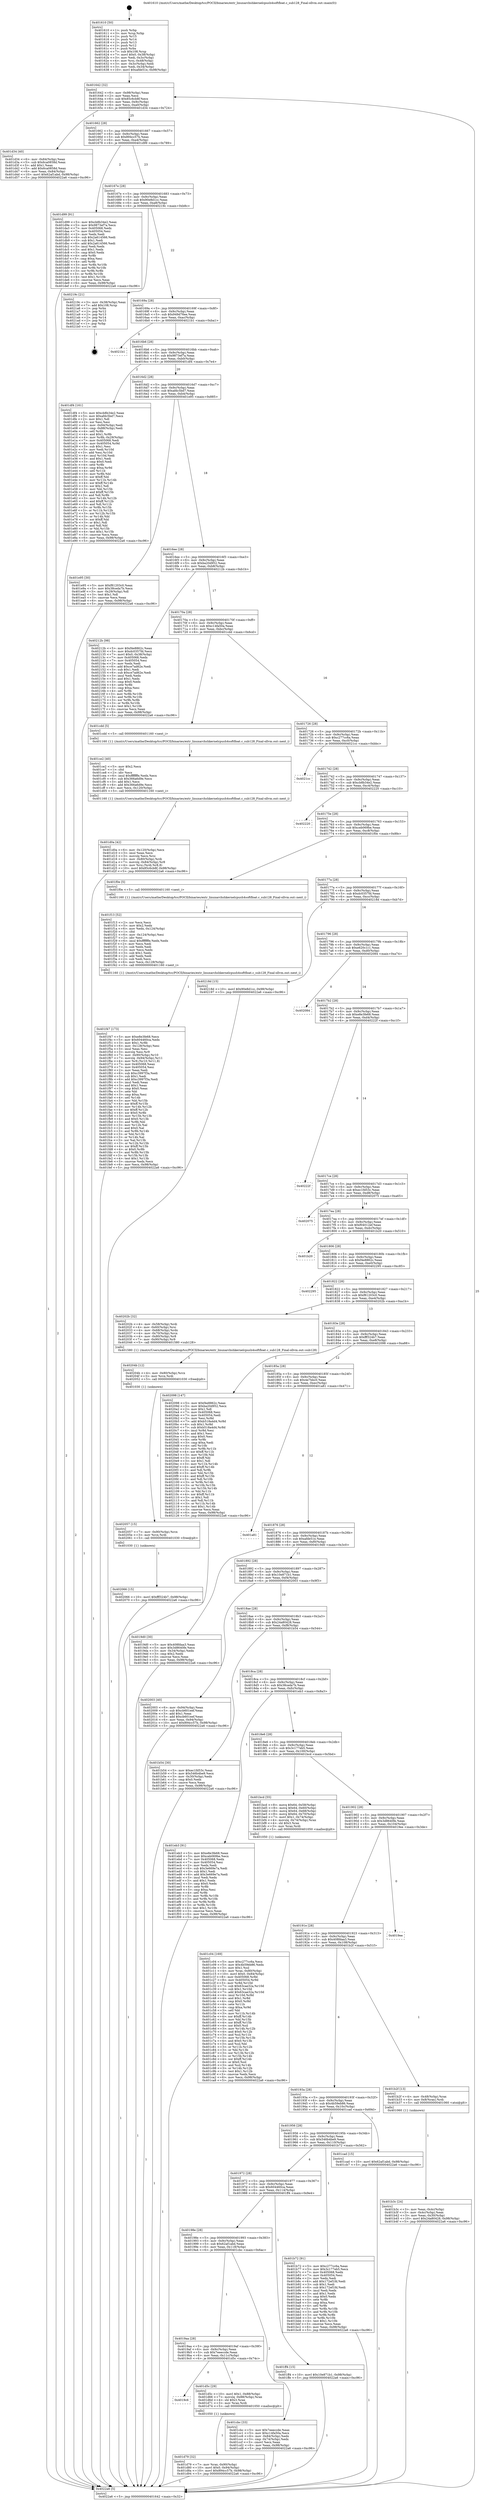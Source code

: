 digraph "0x401610" {
  label = "0x401610 (/mnt/c/Users/mathe/Desktop/tcc/POCII/binaries/extr_linuxarchshkernelcpush4softfloat.c_sub128_Final-ollvm.out::main(0))"
  labelloc = "t"
  node[shape=record]

  Entry [label="",width=0.3,height=0.3,shape=circle,fillcolor=black,style=filled]
  "0x401642" [label="{
     0x401642 [32]\l
     | [instrs]\l
     &nbsp;&nbsp;0x401642 \<+6\>: mov -0x98(%rbp),%eax\l
     &nbsp;&nbsp;0x401648 \<+2\>: mov %eax,%ecx\l
     &nbsp;&nbsp;0x40164a \<+6\>: sub $0x85c6cb8f,%ecx\l
     &nbsp;&nbsp;0x401650 \<+6\>: mov %eax,-0x9c(%rbp)\l
     &nbsp;&nbsp;0x401656 \<+6\>: mov %ecx,-0xa0(%rbp)\l
     &nbsp;&nbsp;0x40165c \<+6\>: je 0000000000401d34 \<main+0x724\>\l
  }"]
  "0x401d34" [label="{
     0x401d34 [40]\l
     | [instrs]\l
     &nbsp;&nbsp;0x401d34 \<+6\>: mov -0x84(%rbp),%eax\l
     &nbsp;&nbsp;0x401d3a \<+5\>: sub $0x6ca0858d,%eax\l
     &nbsp;&nbsp;0x401d3f \<+3\>: add $0x1,%eax\l
     &nbsp;&nbsp;0x401d42 \<+5\>: add $0x6ca0858d,%eax\l
     &nbsp;&nbsp;0x401d47 \<+6\>: mov %eax,-0x84(%rbp)\l
     &nbsp;&nbsp;0x401d4d \<+10\>: movl $0x62af1abd,-0x98(%rbp)\l
     &nbsp;&nbsp;0x401d57 \<+5\>: jmp 00000000004022a6 \<main+0xc96\>\l
  }"]
  "0x401662" [label="{
     0x401662 [28]\l
     | [instrs]\l
     &nbsp;&nbsp;0x401662 \<+5\>: jmp 0000000000401667 \<main+0x57\>\l
     &nbsp;&nbsp;0x401667 \<+6\>: mov -0x9c(%rbp),%eax\l
     &nbsp;&nbsp;0x40166d \<+5\>: sub $0x894cc57b,%eax\l
     &nbsp;&nbsp;0x401672 \<+6\>: mov %eax,-0xa4(%rbp)\l
     &nbsp;&nbsp;0x401678 \<+6\>: je 0000000000401d99 \<main+0x789\>\l
  }"]
  Exit [label="",width=0.3,height=0.3,shape=circle,fillcolor=black,style=filled,peripheries=2]
  "0x401d99" [label="{
     0x401d99 [91]\l
     | [instrs]\l
     &nbsp;&nbsp;0x401d99 \<+5\>: mov $0xcb8b34e2,%eax\l
     &nbsp;&nbsp;0x401d9e \<+5\>: mov $0x9873ef7a,%ecx\l
     &nbsp;&nbsp;0x401da3 \<+7\>: mov 0x405068,%edx\l
     &nbsp;&nbsp;0x401daa \<+7\>: mov 0x405054,%esi\l
     &nbsp;&nbsp;0x401db1 \<+2\>: mov %edx,%edi\l
     &nbsp;&nbsp;0x401db3 \<+6\>: sub $0x2a614566,%edi\l
     &nbsp;&nbsp;0x401db9 \<+3\>: sub $0x1,%edi\l
     &nbsp;&nbsp;0x401dbc \<+6\>: add $0x2a614566,%edi\l
     &nbsp;&nbsp;0x401dc2 \<+3\>: imul %edi,%edx\l
     &nbsp;&nbsp;0x401dc5 \<+3\>: and $0x1,%edx\l
     &nbsp;&nbsp;0x401dc8 \<+3\>: cmp $0x0,%edx\l
     &nbsp;&nbsp;0x401dcb \<+4\>: sete %r8b\l
     &nbsp;&nbsp;0x401dcf \<+3\>: cmp $0xa,%esi\l
     &nbsp;&nbsp;0x401dd2 \<+4\>: setl %r9b\l
     &nbsp;&nbsp;0x401dd6 \<+3\>: mov %r8b,%r10b\l
     &nbsp;&nbsp;0x401dd9 \<+3\>: and %r9b,%r10b\l
     &nbsp;&nbsp;0x401ddc \<+3\>: xor %r9b,%r8b\l
     &nbsp;&nbsp;0x401ddf \<+3\>: or %r8b,%r10b\l
     &nbsp;&nbsp;0x401de2 \<+4\>: test $0x1,%r10b\l
     &nbsp;&nbsp;0x401de6 \<+3\>: cmovne %ecx,%eax\l
     &nbsp;&nbsp;0x401de9 \<+6\>: mov %eax,-0x98(%rbp)\l
     &nbsp;&nbsp;0x401def \<+5\>: jmp 00000000004022a6 \<main+0xc96\>\l
  }"]
  "0x40167e" [label="{
     0x40167e [28]\l
     | [instrs]\l
     &nbsp;&nbsp;0x40167e \<+5\>: jmp 0000000000401683 \<main+0x73\>\l
     &nbsp;&nbsp;0x401683 \<+6\>: mov -0x9c(%rbp),%eax\l
     &nbsp;&nbsp;0x401689 \<+5\>: sub $0x90e8d1cc,%eax\l
     &nbsp;&nbsp;0x40168e \<+6\>: mov %eax,-0xa8(%rbp)\l
     &nbsp;&nbsp;0x401694 \<+6\>: je 000000000040219c \<main+0xb8c\>\l
  }"]
  "0x402066" [label="{
     0x402066 [15]\l
     | [instrs]\l
     &nbsp;&nbsp;0x402066 \<+10\>: movl $0xfff324b7,-0x98(%rbp)\l
     &nbsp;&nbsp;0x402070 \<+5\>: jmp 00000000004022a6 \<main+0xc96\>\l
  }"]
  "0x40219c" [label="{
     0x40219c [21]\l
     | [instrs]\l
     &nbsp;&nbsp;0x40219c \<+3\>: mov -0x38(%rbp),%eax\l
     &nbsp;&nbsp;0x40219f \<+7\>: add $0x108,%rsp\l
     &nbsp;&nbsp;0x4021a6 \<+1\>: pop %rbx\l
     &nbsp;&nbsp;0x4021a7 \<+2\>: pop %r12\l
     &nbsp;&nbsp;0x4021a9 \<+2\>: pop %r13\l
     &nbsp;&nbsp;0x4021ab \<+2\>: pop %r14\l
     &nbsp;&nbsp;0x4021ad \<+2\>: pop %r15\l
     &nbsp;&nbsp;0x4021af \<+1\>: pop %rbp\l
     &nbsp;&nbsp;0x4021b0 \<+1\>: ret\l
  }"]
  "0x40169a" [label="{
     0x40169a [28]\l
     | [instrs]\l
     &nbsp;&nbsp;0x40169a \<+5\>: jmp 000000000040169f \<main+0x8f\>\l
     &nbsp;&nbsp;0x40169f \<+6\>: mov -0x9c(%rbp),%eax\l
     &nbsp;&nbsp;0x4016a5 \<+5\>: sub $0x949d76ee,%eax\l
     &nbsp;&nbsp;0x4016aa \<+6\>: mov %eax,-0xac(%rbp)\l
     &nbsp;&nbsp;0x4016b0 \<+6\>: je 00000000004021b1 \<main+0xba1\>\l
  }"]
  "0x402057" [label="{
     0x402057 [15]\l
     | [instrs]\l
     &nbsp;&nbsp;0x402057 \<+7\>: mov -0x90(%rbp),%rcx\l
     &nbsp;&nbsp;0x40205e \<+3\>: mov %rcx,%rdi\l
     &nbsp;&nbsp;0x402061 \<+5\>: call 0000000000401030 \<free@plt\>\l
     | [calls]\l
     &nbsp;&nbsp;0x401030 \{1\} (unknown)\l
  }"]
  "0x4021b1" [label="{
     0x4021b1\l
  }", style=dashed]
  "0x4016b6" [label="{
     0x4016b6 [28]\l
     | [instrs]\l
     &nbsp;&nbsp;0x4016b6 \<+5\>: jmp 00000000004016bb \<main+0xab\>\l
     &nbsp;&nbsp;0x4016bb \<+6\>: mov -0x9c(%rbp),%eax\l
     &nbsp;&nbsp;0x4016c1 \<+5\>: sub $0x9873ef7a,%eax\l
     &nbsp;&nbsp;0x4016c6 \<+6\>: mov %eax,-0xb0(%rbp)\l
     &nbsp;&nbsp;0x4016cc \<+6\>: je 0000000000401df4 \<main+0x7e4\>\l
  }"]
  "0x40204b" [label="{
     0x40204b [12]\l
     | [instrs]\l
     &nbsp;&nbsp;0x40204b \<+4\>: mov -0x80(%rbp),%rcx\l
     &nbsp;&nbsp;0x40204f \<+3\>: mov %rcx,%rdi\l
     &nbsp;&nbsp;0x402052 \<+5\>: call 0000000000401030 \<free@plt\>\l
     | [calls]\l
     &nbsp;&nbsp;0x401030 \{1\} (unknown)\l
  }"]
  "0x401df4" [label="{
     0x401df4 [161]\l
     | [instrs]\l
     &nbsp;&nbsp;0x401df4 \<+5\>: mov $0xcb8b34e2,%eax\l
     &nbsp;&nbsp;0x401df9 \<+5\>: mov $0xafdc5bd7,%ecx\l
     &nbsp;&nbsp;0x401dfe \<+2\>: mov $0x1,%dl\l
     &nbsp;&nbsp;0x401e00 \<+2\>: xor %esi,%esi\l
     &nbsp;&nbsp;0x401e02 \<+6\>: mov -0x94(%rbp),%edi\l
     &nbsp;&nbsp;0x401e08 \<+6\>: cmp -0x88(%rbp),%edi\l
     &nbsp;&nbsp;0x401e0e \<+4\>: setl %r8b\l
     &nbsp;&nbsp;0x401e12 \<+4\>: and $0x1,%r8b\l
     &nbsp;&nbsp;0x401e16 \<+4\>: mov %r8b,-0x29(%rbp)\l
     &nbsp;&nbsp;0x401e1a \<+7\>: mov 0x405068,%edi\l
     &nbsp;&nbsp;0x401e21 \<+8\>: mov 0x405054,%r9d\l
     &nbsp;&nbsp;0x401e29 \<+3\>: sub $0x1,%esi\l
     &nbsp;&nbsp;0x401e2c \<+3\>: mov %edi,%r10d\l
     &nbsp;&nbsp;0x401e2f \<+3\>: add %esi,%r10d\l
     &nbsp;&nbsp;0x401e32 \<+4\>: imul %r10d,%edi\l
     &nbsp;&nbsp;0x401e36 \<+3\>: and $0x1,%edi\l
     &nbsp;&nbsp;0x401e39 \<+3\>: cmp $0x0,%edi\l
     &nbsp;&nbsp;0x401e3c \<+4\>: sete %r8b\l
     &nbsp;&nbsp;0x401e40 \<+4\>: cmp $0xa,%r9d\l
     &nbsp;&nbsp;0x401e44 \<+4\>: setl %r11b\l
     &nbsp;&nbsp;0x401e48 \<+3\>: mov %r8b,%bl\l
     &nbsp;&nbsp;0x401e4b \<+3\>: xor $0xff,%bl\l
     &nbsp;&nbsp;0x401e4e \<+3\>: mov %r11b,%r14b\l
     &nbsp;&nbsp;0x401e51 \<+4\>: xor $0xff,%r14b\l
     &nbsp;&nbsp;0x401e55 \<+3\>: xor $0x1,%dl\l
     &nbsp;&nbsp;0x401e58 \<+3\>: mov %bl,%r15b\l
     &nbsp;&nbsp;0x401e5b \<+4\>: and $0xff,%r15b\l
     &nbsp;&nbsp;0x401e5f \<+3\>: and %dl,%r8b\l
     &nbsp;&nbsp;0x401e62 \<+3\>: mov %r14b,%r12b\l
     &nbsp;&nbsp;0x401e65 \<+4\>: and $0xff,%r12b\l
     &nbsp;&nbsp;0x401e69 \<+3\>: and %dl,%r11b\l
     &nbsp;&nbsp;0x401e6c \<+3\>: or %r8b,%r15b\l
     &nbsp;&nbsp;0x401e6f \<+3\>: or %r11b,%r12b\l
     &nbsp;&nbsp;0x401e72 \<+3\>: xor %r12b,%r15b\l
     &nbsp;&nbsp;0x401e75 \<+3\>: or %r14b,%bl\l
     &nbsp;&nbsp;0x401e78 \<+3\>: xor $0xff,%bl\l
     &nbsp;&nbsp;0x401e7b \<+3\>: or $0x1,%dl\l
     &nbsp;&nbsp;0x401e7e \<+2\>: and %dl,%bl\l
     &nbsp;&nbsp;0x401e80 \<+3\>: or %bl,%r15b\l
     &nbsp;&nbsp;0x401e83 \<+4\>: test $0x1,%r15b\l
     &nbsp;&nbsp;0x401e87 \<+3\>: cmovne %ecx,%eax\l
     &nbsp;&nbsp;0x401e8a \<+6\>: mov %eax,-0x98(%rbp)\l
     &nbsp;&nbsp;0x401e90 \<+5\>: jmp 00000000004022a6 \<main+0xc96\>\l
  }"]
  "0x4016d2" [label="{
     0x4016d2 [28]\l
     | [instrs]\l
     &nbsp;&nbsp;0x4016d2 \<+5\>: jmp 00000000004016d7 \<main+0xc7\>\l
     &nbsp;&nbsp;0x4016d7 \<+6\>: mov -0x9c(%rbp),%eax\l
     &nbsp;&nbsp;0x4016dd \<+5\>: sub $0xafdc5bd7,%eax\l
     &nbsp;&nbsp;0x4016e2 \<+6\>: mov %eax,-0xb4(%rbp)\l
     &nbsp;&nbsp;0x4016e8 \<+6\>: je 0000000000401e95 \<main+0x885\>\l
  }"]
  "0x401f47" [label="{
     0x401f47 [173]\l
     | [instrs]\l
     &nbsp;&nbsp;0x401f47 \<+5\>: mov $0xe8e3fe68,%ecx\l
     &nbsp;&nbsp;0x401f4c \<+5\>: mov $0x604460ca,%edx\l
     &nbsp;&nbsp;0x401f51 \<+3\>: mov $0x1,%r8b\l
     &nbsp;&nbsp;0x401f54 \<+6\>: mov -0x128(%rbp),%esi\l
     &nbsp;&nbsp;0x401f5a \<+3\>: imul %eax,%esi\l
     &nbsp;&nbsp;0x401f5d \<+3\>: movslq %esi,%r9\l
     &nbsp;&nbsp;0x401f60 \<+7\>: mov -0x90(%rbp),%r10\l
     &nbsp;&nbsp;0x401f67 \<+7\>: movslq -0x94(%rbp),%r11\l
     &nbsp;&nbsp;0x401f6e \<+4\>: mov %r9,(%r10,%r11,8)\l
     &nbsp;&nbsp;0x401f72 \<+7\>: mov 0x405068,%eax\l
     &nbsp;&nbsp;0x401f79 \<+7\>: mov 0x405054,%esi\l
     &nbsp;&nbsp;0x401f80 \<+2\>: mov %eax,%edi\l
     &nbsp;&nbsp;0x401f82 \<+6\>: sub $0xc3997f3a,%edi\l
     &nbsp;&nbsp;0x401f88 \<+3\>: sub $0x1,%edi\l
     &nbsp;&nbsp;0x401f8b \<+6\>: add $0xc3997f3a,%edi\l
     &nbsp;&nbsp;0x401f91 \<+3\>: imul %edi,%eax\l
     &nbsp;&nbsp;0x401f94 \<+3\>: and $0x1,%eax\l
     &nbsp;&nbsp;0x401f97 \<+3\>: cmp $0x0,%eax\l
     &nbsp;&nbsp;0x401f9a \<+3\>: sete %bl\l
     &nbsp;&nbsp;0x401f9d \<+3\>: cmp $0xa,%esi\l
     &nbsp;&nbsp;0x401fa0 \<+4\>: setl %r14b\l
     &nbsp;&nbsp;0x401fa4 \<+3\>: mov %bl,%r15b\l
     &nbsp;&nbsp;0x401fa7 \<+4\>: xor $0xff,%r15b\l
     &nbsp;&nbsp;0x401fab \<+3\>: mov %r14b,%r12b\l
     &nbsp;&nbsp;0x401fae \<+4\>: xor $0xff,%r12b\l
     &nbsp;&nbsp;0x401fb2 \<+4\>: xor $0x0,%r8b\l
     &nbsp;&nbsp;0x401fb6 \<+3\>: mov %r15b,%r13b\l
     &nbsp;&nbsp;0x401fb9 \<+4\>: and $0x0,%r13b\l
     &nbsp;&nbsp;0x401fbd \<+3\>: and %r8b,%bl\l
     &nbsp;&nbsp;0x401fc0 \<+3\>: mov %r12b,%al\l
     &nbsp;&nbsp;0x401fc3 \<+2\>: and $0x0,%al\l
     &nbsp;&nbsp;0x401fc5 \<+3\>: and %r8b,%r14b\l
     &nbsp;&nbsp;0x401fc8 \<+3\>: or %bl,%r13b\l
     &nbsp;&nbsp;0x401fcb \<+3\>: or %r14b,%al\l
     &nbsp;&nbsp;0x401fce \<+3\>: xor %al,%r13b\l
     &nbsp;&nbsp;0x401fd1 \<+3\>: or %r12b,%r15b\l
     &nbsp;&nbsp;0x401fd4 \<+4\>: xor $0xff,%r15b\l
     &nbsp;&nbsp;0x401fd8 \<+4\>: or $0x0,%r8b\l
     &nbsp;&nbsp;0x401fdc \<+3\>: and %r8b,%r15b\l
     &nbsp;&nbsp;0x401fdf \<+3\>: or %r15b,%r13b\l
     &nbsp;&nbsp;0x401fe2 \<+4\>: test $0x1,%r13b\l
     &nbsp;&nbsp;0x401fe6 \<+3\>: cmovne %edx,%ecx\l
     &nbsp;&nbsp;0x401fe9 \<+6\>: mov %ecx,-0x98(%rbp)\l
     &nbsp;&nbsp;0x401fef \<+5\>: jmp 00000000004022a6 \<main+0xc96\>\l
  }"]
  "0x401e95" [label="{
     0x401e95 [30]\l
     | [instrs]\l
     &nbsp;&nbsp;0x401e95 \<+5\>: mov $0xf81203c0,%eax\l
     &nbsp;&nbsp;0x401e9a \<+5\>: mov $0x38ceda7b,%ecx\l
     &nbsp;&nbsp;0x401e9f \<+3\>: mov -0x29(%rbp),%dl\l
     &nbsp;&nbsp;0x401ea2 \<+3\>: test $0x1,%dl\l
     &nbsp;&nbsp;0x401ea5 \<+3\>: cmovne %ecx,%eax\l
     &nbsp;&nbsp;0x401ea8 \<+6\>: mov %eax,-0x98(%rbp)\l
     &nbsp;&nbsp;0x401eae \<+5\>: jmp 00000000004022a6 \<main+0xc96\>\l
  }"]
  "0x4016ee" [label="{
     0x4016ee [28]\l
     | [instrs]\l
     &nbsp;&nbsp;0x4016ee \<+5\>: jmp 00000000004016f3 \<main+0xe3\>\l
     &nbsp;&nbsp;0x4016f3 \<+6\>: mov -0x9c(%rbp),%eax\l
     &nbsp;&nbsp;0x4016f9 \<+5\>: sub $0xba20d952,%eax\l
     &nbsp;&nbsp;0x4016fe \<+6\>: mov %eax,-0xb8(%rbp)\l
     &nbsp;&nbsp;0x401704 \<+6\>: je 000000000040212b \<main+0xb1b\>\l
  }"]
  "0x401f13" [label="{
     0x401f13 [52]\l
     | [instrs]\l
     &nbsp;&nbsp;0x401f13 \<+2\>: xor %ecx,%ecx\l
     &nbsp;&nbsp;0x401f15 \<+5\>: mov $0x2,%edx\l
     &nbsp;&nbsp;0x401f1a \<+6\>: mov %edx,-0x124(%rbp)\l
     &nbsp;&nbsp;0x401f20 \<+1\>: cltd\l
     &nbsp;&nbsp;0x401f21 \<+6\>: mov -0x124(%rbp),%esi\l
     &nbsp;&nbsp;0x401f27 \<+2\>: idiv %esi\l
     &nbsp;&nbsp;0x401f29 \<+6\>: imul $0xfffffffe,%edx,%edx\l
     &nbsp;&nbsp;0x401f2f \<+2\>: mov %ecx,%edi\l
     &nbsp;&nbsp;0x401f31 \<+2\>: sub %edx,%edi\l
     &nbsp;&nbsp;0x401f33 \<+2\>: mov %ecx,%edx\l
     &nbsp;&nbsp;0x401f35 \<+3\>: sub $0x1,%edx\l
     &nbsp;&nbsp;0x401f38 \<+2\>: add %edx,%edi\l
     &nbsp;&nbsp;0x401f3a \<+2\>: sub %edi,%ecx\l
     &nbsp;&nbsp;0x401f3c \<+6\>: mov %ecx,-0x128(%rbp)\l
     &nbsp;&nbsp;0x401f42 \<+5\>: call 0000000000401160 \<next_i\>\l
     | [calls]\l
     &nbsp;&nbsp;0x401160 \{1\} (/mnt/c/Users/mathe/Desktop/tcc/POCII/binaries/extr_linuxarchshkernelcpush4softfloat.c_sub128_Final-ollvm.out::next_i)\l
  }"]
  "0x40212b" [label="{
     0x40212b [98]\l
     | [instrs]\l
     &nbsp;&nbsp;0x40212b \<+5\>: mov $0xf4e8862c,%eax\l
     &nbsp;&nbsp;0x402130 \<+5\>: mov $0xdc0357fd,%ecx\l
     &nbsp;&nbsp;0x402135 \<+7\>: movl $0x0,-0x38(%rbp)\l
     &nbsp;&nbsp;0x40213c \<+7\>: mov 0x405068,%edx\l
     &nbsp;&nbsp;0x402143 \<+7\>: mov 0x405054,%esi\l
     &nbsp;&nbsp;0x40214a \<+2\>: mov %edx,%edi\l
     &nbsp;&nbsp;0x40214c \<+6\>: add $0xce7ad62e,%edi\l
     &nbsp;&nbsp;0x402152 \<+3\>: sub $0x1,%edi\l
     &nbsp;&nbsp;0x402155 \<+6\>: sub $0xce7ad62e,%edi\l
     &nbsp;&nbsp;0x40215b \<+3\>: imul %edi,%edx\l
     &nbsp;&nbsp;0x40215e \<+3\>: and $0x1,%edx\l
     &nbsp;&nbsp;0x402161 \<+3\>: cmp $0x0,%edx\l
     &nbsp;&nbsp;0x402164 \<+4\>: sete %r8b\l
     &nbsp;&nbsp;0x402168 \<+3\>: cmp $0xa,%esi\l
     &nbsp;&nbsp;0x40216b \<+4\>: setl %r9b\l
     &nbsp;&nbsp;0x40216f \<+3\>: mov %r8b,%r10b\l
     &nbsp;&nbsp;0x402172 \<+3\>: and %r9b,%r10b\l
     &nbsp;&nbsp;0x402175 \<+3\>: xor %r9b,%r8b\l
     &nbsp;&nbsp;0x402178 \<+3\>: or %r8b,%r10b\l
     &nbsp;&nbsp;0x40217b \<+4\>: test $0x1,%r10b\l
     &nbsp;&nbsp;0x40217f \<+3\>: cmovne %ecx,%eax\l
     &nbsp;&nbsp;0x402182 \<+6\>: mov %eax,-0x98(%rbp)\l
     &nbsp;&nbsp;0x402188 \<+5\>: jmp 00000000004022a6 \<main+0xc96\>\l
  }"]
  "0x40170a" [label="{
     0x40170a [28]\l
     | [instrs]\l
     &nbsp;&nbsp;0x40170a \<+5\>: jmp 000000000040170f \<main+0xff\>\l
     &nbsp;&nbsp;0x40170f \<+6\>: mov -0x9c(%rbp),%eax\l
     &nbsp;&nbsp;0x401715 \<+5\>: sub $0xc14fa50a,%eax\l
     &nbsp;&nbsp;0x40171a \<+6\>: mov %eax,-0xbc(%rbp)\l
     &nbsp;&nbsp;0x401720 \<+6\>: je 0000000000401cdd \<main+0x6cd\>\l
  }"]
  "0x401d79" [label="{
     0x401d79 [32]\l
     | [instrs]\l
     &nbsp;&nbsp;0x401d79 \<+7\>: mov %rax,-0x90(%rbp)\l
     &nbsp;&nbsp;0x401d80 \<+10\>: movl $0x0,-0x94(%rbp)\l
     &nbsp;&nbsp;0x401d8a \<+10\>: movl $0x894cc57b,-0x98(%rbp)\l
     &nbsp;&nbsp;0x401d94 \<+5\>: jmp 00000000004022a6 \<main+0xc96\>\l
  }"]
  "0x401cdd" [label="{
     0x401cdd [5]\l
     | [instrs]\l
     &nbsp;&nbsp;0x401cdd \<+5\>: call 0000000000401160 \<next_i\>\l
     | [calls]\l
     &nbsp;&nbsp;0x401160 \{1\} (/mnt/c/Users/mathe/Desktop/tcc/POCII/binaries/extr_linuxarchshkernelcpush4softfloat.c_sub128_Final-ollvm.out::next_i)\l
  }"]
  "0x401726" [label="{
     0x401726 [28]\l
     | [instrs]\l
     &nbsp;&nbsp;0x401726 \<+5\>: jmp 000000000040172b \<main+0x11b\>\l
     &nbsp;&nbsp;0x40172b \<+6\>: mov -0x9c(%rbp),%eax\l
     &nbsp;&nbsp;0x401731 \<+5\>: sub $0xc277cc6a,%eax\l
     &nbsp;&nbsp;0x401736 \<+6\>: mov %eax,-0xc0(%rbp)\l
     &nbsp;&nbsp;0x40173c \<+6\>: je 00000000004021cc \<main+0xbbc\>\l
  }"]
  "0x4019c6" [label="{
     0x4019c6\l
  }", style=dashed]
  "0x4021cc" [label="{
     0x4021cc\l
  }", style=dashed]
  "0x401742" [label="{
     0x401742 [28]\l
     | [instrs]\l
     &nbsp;&nbsp;0x401742 \<+5\>: jmp 0000000000401747 \<main+0x137\>\l
     &nbsp;&nbsp;0x401747 \<+6\>: mov -0x9c(%rbp),%eax\l
     &nbsp;&nbsp;0x40174d \<+5\>: sub $0xcb8b34e2,%eax\l
     &nbsp;&nbsp;0x401752 \<+6\>: mov %eax,-0xc4(%rbp)\l
     &nbsp;&nbsp;0x401758 \<+6\>: je 0000000000402220 \<main+0xc10\>\l
  }"]
  "0x401d5c" [label="{
     0x401d5c [29]\l
     | [instrs]\l
     &nbsp;&nbsp;0x401d5c \<+10\>: movl $0x1,-0x88(%rbp)\l
     &nbsp;&nbsp;0x401d66 \<+7\>: movslq -0x88(%rbp),%rax\l
     &nbsp;&nbsp;0x401d6d \<+4\>: shl $0x3,%rax\l
     &nbsp;&nbsp;0x401d71 \<+3\>: mov %rax,%rdi\l
     &nbsp;&nbsp;0x401d74 \<+5\>: call 0000000000401050 \<malloc@plt\>\l
     | [calls]\l
     &nbsp;&nbsp;0x401050 \{1\} (unknown)\l
  }"]
  "0x402220" [label="{
     0x402220\l
  }", style=dashed]
  "0x40175e" [label="{
     0x40175e [28]\l
     | [instrs]\l
     &nbsp;&nbsp;0x40175e \<+5\>: jmp 0000000000401763 \<main+0x153\>\l
     &nbsp;&nbsp;0x401763 \<+6\>: mov -0x9c(%rbp),%eax\l
     &nbsp;&nbsp;0x401769 \<+5\>: sub $0xceb069be,%eax\l
     &nbsp;&nbsp;0x40176e \<+6\>: mov %eax,-0xc8(%rbp)\l
     &nbsp;&nbsp;0x401774 \<+6\>: je 0000000000401f0e \<main+0x8fe\>\l
  }"]
  "0x401d0a" [label="{
     0x401d0a [42]\l
     | [instrs]\l
     &nbsp;&nbsp;0x401d0a \<+6\>: mov -0x120(%rbp),%ecx\l
     &nbsp;&nbsp;0x401d10 \<+3\>: imul %eax,%ecx\l
     &nbsp;&nbsp;0x401d13 \<+3\>: movslq %ecx,%rsi\l
     &nbsp;&nbsp;0x401d16 \<+4\>: mov -0x80(%rbp),%rdi\l
     &nbsp;&nbsp;0x401d1a \<+7\>: movslq -0x84(%rbp),%r8\l
     &nbsp;&nbsp;0x401d21 \<+4\>: mov %rsi,(%rdi,%r8,8)\l
     &nbsp;&nbsp;0x401d25 \<+10\>: movl $0x85c6cb8f,-0x98(%rbp)\l
     &nbsp;&nbsp;0x401d2f \<+5\>: jmp 00000000004022a6 \<main+0xc96\>\l
  }"]
  "0x401f0e" [label="{
     0x401f0e [5]\l
     | [instrs]\l
     &nbsp;&nbsp;0x401f0e \<+5\>: call 0000000000401160 \<next_i\>\l
     | [calls]\l
     &nbsp;&nbsp;0x401160 \{1\} (/mnt/c/Users/mathe/Desktop/tcc/POCII/binaries/extr_linuxarchshkernelcpush4softfloat.c_sub128_Final-ollvm.out::next_i)\l
  }"]
  "0x40177a" [label="{
     0x40177a [28]\l
     | [instrs]\l
     &nbsp;&nbsp;0x40177a \<+5\>: jmp 000000000040177f \<main+0x16f\>\l
     &nbsp;&nbsp;0x40177f \<+6\>: mov -0x9c(%rbp),%eax\l
     &nbsp;&nbsp;0x401785 \<+5\>: sub $0xdc0357fd,%eax\l
     &nbsp;&nbsp;0x40178a \<+6\>: mov %eax,-0xcc(%rbp)\l
     &nbsp;&nbsp;0x401790 \<+6\>: je 000000000040218d \<main+0xb7d\>\l
  }"]
  "0x401ce2" [label="{
     0x401ce2 [40]\l
     | [instrs]\l
     &nbsp;&nbsp;0x401ce2 \<+5\>: mov $0x2,%ecx\l
     &nbsp;&nbsp;0x401ce7 \<+1\>: cltd\l
     &nbsp;&nbsp;0x401ce8 \<+2\>: idiv %ecx\l
     &nbsp;&nbsp;0x401cea \<+6\>: imul $0xfffffffe,%edx,%ecx\l
     &nbsp;&nbsp;0x401cf0 \<+6\>: sub $0x366a6d9e,%ecx\l
     &nbsp;&nbsp;0x401cf6 \<+3\>: add $0x1,%ecx\l
     &nbsp;&nbsp;0x401cf9 \<+6\>: add $0x366a6d9e,%ecx\l
     &nbsp;&nbsp;0x401cff \<+6\>: mov %ecx,-0x120(%rbp)\l
     &nbsp;&nbsp;0x401d05 \<+5\>: call 0000000000401160 \<next_i\>\l
     | [calls]\l
     &nbsp;&nbsp;0x401160 \{1\} (/mnt/c/Users/mathe/Desktop/tcc/POCII/binaries/extr_linuxarchshkernelcpush4softfloat.c_sub128_Final-ollvm.out::next_i)\l
  }"]
  "0x40218d" [label="{
     0x40218d [15]\l
     | [instrs]\l
     &nbsp;&nbsp;0x40218d \<+10\>: movl $0x90e8d1cc,-0x98(%rbp)\l
     &nbsp;&nbsp;0x402197 \<+5\>: jmp 00000000004022a6 \<main+0xc96\>\l
  }"]
  "0x401796" [label="{
     0x401796 [28]\l
     | [instrs]\l
     &nbsp;&nbsp;0x401796 \<+5\>: jmp 000000000040179b \<main+0x18b\>\l
     &nbsp;&nbsp;0x40179b \<+6\>: mov -0x9c(%rbp),%eax\l
     &nbsp;&nbsp;0x4017a1 \<+5\>: sub $0xe620c1c1,%eax\l
     &nbsp;&nbsp;0x4017a6 \<+6\>: mov %eax,-0xd0(%rbp)\l
     &nbsp;&nbsp;0x4017ac \<+6\>: je 0000000000402084 \<main+0xa74\>\l
  }"]
  "0x4019aa" [label="{
     0x4019aa [28]\l
     | [instrs]\l
     &nbsp;&nbsp;0x4019aa \<+5\>: jmp 00000000004019af \<main+0x39f\>\l
     &nbsp;&nbsp;0x4019af \<+6\>: mov -0x9c(%rbp),%eax\l
     &nbsp;&nbsp;0x4019b5 \<+5\>: sub $0x7eeeccde,%eax\l
     &nbsp;&nbsp;0x4019ba \<+6\>: mov %eax,-0x11c(%rbp)\l
     &nbsp;&nbsp;0x4019c0 \<+6\>: je 0000000000401d5c \<main+0x74c\>\l
  }"]
  "0x402084" [label="{
     0x402084\l
  }", style=dashed]
  "0x4017b2" [label="{
     0x4017b2 [28]\l
     | [instrs]\l
     &nbsp;&nbsp;0x4017b2 \<+5\>: jmp 00000000004017b7 \<main+0x1a7\>\l
     &nbsp;&nbsp;0x4017b7 \<+6\>: mov -0x9c(%rbp),%eax\l
     &nbsp;&nbsp;0x4017bd \<+5\>: sub $0xe8e3fe68,%eax\l
     &nbsp;&nbsp;0x4017c2 \<+6\>: mov %eax,-0xd4(%rbp)\l
     &nbsp;&nbsp;0x4017c8 \<+6\>: je 000000000040222f \<main+0xc1f\>\l
  }"]
  "0x401cbc" [label="{
     0x401cbc [33]\l
     | [instrs]\l
     &nbsp;&nbsp;0x401cbc \<+5\>: mov $0x7eeeccde,%eax\l
     &nbsp;&nbsp;0x401cc1 \<+5\>: mov $0xc14fa50a,%ecx\l
     &nbsp;&nbsp;0x401cc6 \<+6\>: mov -0x84(%rbp),%edx\l
     &nbsp;&nbsp;0x401ccc \<+3\>: cmp -0x74(%rbp),%edx\l
     &nbsp;&nbsp;0x401ccf \<+3\>: cmovl %ecx,%eax\l
     &nbsp;&nbsp;0x401cd2 \<+6\>: mov %eax,-0x98(%rbp)\l
     &nbsp;&nbsp;0x401cd8 \<+5\>: jmp 00000000004022a6 \<main+0xc96\>\l
  }"]
  "0x40222f" [label="{
     0x40222f\l
  }", style=dashed]
  "0x4017ce" [label="{
     0x4017ce [28]\l
     | [instrs]\l
     &nbsp;&nbsp;0x4017ce \<+5\>: jmp 00000000004017d3 \<main+0x1c3\>\l
     &nbsp;&nbsp;0x4017d3 \<+6\>: mov -0x9c(%rbp),%eax\l
     &nbsp;&nbsp;0x4017d9 \<+5\>: sub $0xec1fd53c,%eax\l
     &nbsp;&nbsp;0x4017de \<+6\>: mov %eax,-0xd8(%rbp)\l
     &nbsp;&nbsp;0x4017e4 \<+6\>: je 0000000000402075 \<main+0xa65\>\l
  }"]
  "0x40198e" [label="{
     0x40198e [28]\l
     | [instrs]\l
     &nbsp;&nbsp;0x40198e \<+5\>: jmp 0000000000401993 \<main+0x383\>\l
     &nbsp;&nbsp;0x401993 \<+6\>: mov -0x9c(%rbp),%eax\l
     &nbsp;&nbsp;0x401999 \<+5\>: sub $0x62af1abd,%eax\l
     &nbsp;&nbsp;0x40199e \<+6\>: mov %eax,-0x118(%rbp)\l
     &nbsp;&nbsp;0x4019a4 \<+6\>: je 0000000000401cbc \<main+0x6ac\>\l
  }"]
  "0x402075" [label="{
     0x402075\l
  }", style=dashed]
  "0x4017ea" [label="{
     0x4017ea [28]\l
     | [instrs]\l
     &nbsp;&nbsp;0x4017ea \<+5\>: jmp 00000000004017ef \<main+0x1df\>\l
     &nbsp;&nbsp;0x4017ef \<+6\>: mov -0x9c(%rbp),%eax\l
     &nbsp;&nbsp;0x4017f5 \<+5\>: sub $0xf04012ef,%eax\l
     &nbsp;&nbsp;0x4017fa \<+6\>: mov %eax,-0xdc(%rbp)\l
     &nbsp;&nbsp;0x401800 \<+6\>: je 0000000000401b20 \<main+0x510\>\l
  }"]
  "0x401ff4" [label="{
     0x401ff4 [15]\l
     | [instrs]\l
     &nbsp;&nbsp;0x401ff4 \<+10\>: movl $0x10e871b1,-0x98(%rbp)\l
     &nbsp;&nbsp;0x401ffe \<+5\>: jmp 00000000004022a6 \<main+0xc96\>\l
  }"]
  "0x401b20" [label="{
     0x401b20\l
  }", style=dashed]
  "0x401806" [label="{
     0x401806 [28]\l
     | [instrs]\l
     &nbsp;&nbsp;0x401806 \<+5\>: jmp 000000000040180b \<main+0x1fb\>\l
     &nbsp;&nbsp;0x40180b \<+6\>: mov -0x9c(%rbp),%eax\l
     &nbsp;&nbsp;0x401811 \<+5\>: sub $0xf4e8862c,%eax\l
     &nbsp;&nbsp;0x401816 \<+6\>: mov %eax,-0xe0(%rbp)\l
     &nbsp;&nbsp;0x40181c \<+6\>: je 0000000000402295 \<main+0xc85\>\l
  }"]
  "0x401c04" [label="{
     0x401c04 [169]\l
     | [instrs]\l
     &nbsp;&nbsp;0x401c04 \<+5\>: mov $0xc277cc6a,%ecx\l
     &nbsp;&nbsp;0x401c09 \<+5\>: mov $0x4b59eb86,%edx\l
     &nbsp;&nbsp;0x401c0e \<+3\>: mov $0x1,%sil\l
     &nbsp;&nbsp;0x401c11 \<+4\>: mov %rax,-0x80(%rbp)\l
     &nbsp;&nbsp;0x401c15 \<+10\>: movl $0x0,-0x84(%rbp)\l
     &nbsp;&nbsp;0x401c1f \<+8\>: mov 0x405068,%r8d\l
     &nbsp;&nbsp;0x401c27 \<+8\>: mov 0x405054,%r9d\l
     &nbsp;&nbsp;0x401c2f \<+3\>: mov %r8d,%r10d\l
     &nbsp;&nbsp;0x401c32 \<+7\>: sub $0x63cae32a,%r10d\l
     &nbsp;&nbsp;0x401c39 \<+4\>: sub $0x1,%r10d\l
     &nbsp;&nbsp;0x401c3d \<+7\>: add $0x63cae32a,%r10d\l
     &nbsp;&nbsp;0x401c44 \<+4\>: imul %r10d,%r8d\l
     &nbsp;&nbsp;0x401c48 \<+4\>: and $0x1,%r8d\l
     &nbsp;&nbsp;0x401c4c \<+4\>: cmp $0x0,%r8d\l
     &nbsp;&nbsp;0x401c50 \<+4\>: sete %r11b\l
     &nbsp;&nbsp;0x401c54 \<+4\>: cmp $0xa,%r9d\l
     &nbsp;&nbsp;0x401c58 \<+3\>: setl %bl\l
     &nbsp;&nbsp;0x401c5b \<+3\>: mov %r11b,%r14b\l
     &nbsp;&nbsp;0x401c5e \<+4\>: xor $0xff,%r14b\l
     &nbsp;&nbsp;0x401c62 \<+3\>: mov %bl,%r15b\l
     &nbsp;&nbsp;0x401c65 \<+4\>: xor $0xff,%r15b\l
     &nbsp;&nbsp;0x401c69 \<+4\>: xor $0x0,%sil\l
     &nbsp;&nbsp;0x401c6d \<+3\>: mov %r14b,%r12b\l
     &nbsp;&nbsp;0x401c70 \<+4\>: and $0x0,%r12b\l
     &nbsp;&nbsp;0x401c74 \<+3\>: and %sil,%r11b\l
     &nbsp;&nbsp;0x401c77 \<+3\>: mov %r15b,%r13b\l
     &nbsp;&nbsp;0x401c7a \<+4\>: and $0x0,%r13b\l
     &nbsp;&nbsp;0x401c7e \<+3\>: and %sil,%bl\l
     &nbsp;&nbsp;0x401c81 \<+3\>: or %r11b,%r12b\l
     &nbsp;&nbsp;0x401c84 \<+3\>: or %bl,%r13b\l
     &nbsp;&nbsp;0x401c87 \<+3\>: xor %r13b,%r12b\l
     &nbsp;&nbsp;0x401c8a \<+3\>: or %r15b,%r14b\l
     &nbsp;&nbsp;0x401c8d \<+4\>: xor $0xff,%r14b\l
     &nbsp;&nbsp;0x401c91 \<+4\>: or $0x0,%sil\l
     &nbsp;&nbsp;0x401c95 \<+3\>: and %sil,%r14b\l
     &nbsp;&nbsp;0x401c98 \<+3\>: or %r14b,%r12b\l
     &nbsp;&nbsp;0x401c9b \<+4\>: test $0x1,%r12b\l
     &nbsp;&nbsp;0x401c9f \<+3\>: cmovne %edx,%ecx\l
     &nbsp;&nbsp;0x401ca2 \<+6\>: mov %ecx,-0x98(%rbp)\l
     &nbsp;&nbsp;0x401ca8 \<+5\>: jmp 00000000004022a6 \<main+0xc96\>\l
  }"]
  "0x402295" [label="{
     0x402295\l
  }", style=dashed]
  "0x401822" [label="{
     0x401822 [28]\l
     | [instrs]\l
     &nbsp;&nbsp;0x401822 \<+5\>: jmp 0000000000401827 \<main+0x217\>\l
     &nbsp;&nbsp;0x401827 \<+6\>: mov -0x9c(%rbp),%eax\l
     &nbsp;&nbsp;0x40182d \<+5\>: sub $0xf81203c0,%eax\l
     &nbsp;&nbsp;0x401832 \<+6\>: mov %eax,-0xe4(%rbp)\l
     &nbsp;&nbsp;0x401838 \<+6\>: je 000000000040202b \<main+0xa1b\>\l
  }"]
  "0x401972" [label="{
     0x401972 [28]\l
     | [instrs]\l
     &nbsp;&nbsp;0x401972 \<+5\>: jmp 0000000000401977 \<main+0x367\>\l
     &nbsp;&nbsp;0x401977 \<+6\>: mov -0x9c(%rbp),%eax\l
     &nbsp;&nbsp;0x40197d \<+5\>: sub $0x604460ca,%eax\l
     &nbsp;&nbsp;0x401982 \<+6\>: mov %eax,-0x114(%rbp)\l
     &nbsp;&nbsp;0x401988 \<+6\>: je 0000000000401ff4 \<main+0x9e4\>\l
  }"]
  "0x40202b" [label="{
     0x40202b [32]\l
     | [instrs]\l
     &nbsp;&nbsp;0x40202b \<+4\>: mov -0x58(%rbp),%rdi\l
     &nbsp;&nbsp;0x40202f \<+4\>: mov -0x60(%rbp),%rsi\l
     &nbsp;&nbsp;0x402033 \<+4\>: mov -0x68(%rbp),%rdx\l
     &nbsp;&nbsp;0x402037 \<+4\>: mov -0x70(%rbp),%rcx\l
     &nbsp;&nbsp;0x40203b \<+4\>: mov -0x80(%rbp),%r8\l
     &nbsp;&nbsp;0x40203f \<+7\>: mov -0x90(%rbp),%r9\l
     &nbsp;&nbsp;0x402046 \<+5\>: call 0000000000401580 \<sub128\>\l
     | [calls]\l
     &nbsp;&nbsp;0x401580 \{1\} (/mnt/c/Users/mathe/Desktop/tcc/POCII/binaries/extr_linuxarchshkernelcpush4softfloat.c_sub128_Final-ollvm.out::sub128)\l
  }"]
  "0x40183e" [label="{
     0x40183e [28]\l
     | [instrs]\l
     &nbsp;&nbsp;0x40183e \<+5\>: jmp 0000000000401843 \<main+0x233\>\l
     &nbsp;&nbsp;0x401843 \<+6\>: mov -0x9c(%rbp),%eax\l
     &nbsp;&nbsp;0x401849 \<+5\>: sub $0xfff324b7,%eax\l
     &nbsp;&nbsp;0x40184e \<+6\>: mov %eax,-0xe8(%rbp)\l
     &nbsp;&nbsp;0x401854 \<+6\>: je 0000000000402098 \<main+0xa88\>\l
  }"]
  "0x401b72" [label="{
     0x401b72 [91]\l
     | [instrs]\l
     &nbsp;&nbsp;0x401b72 \<+5\>: mov $0xc277cc6a,%eax\l
     &nbsp;&nbsp;0x401b77 \<+5\>: mov $0x3c177eb5,%ecx\l
     &nbsp;&nbsp;0x401b7c \<+7\>: mov 0x405068,%edx\l
     &nbsp;&nbsp;0x401b83 \<+7\>: mov 0x405054,%esi\l
     &nbsp;&nbsp;0x401b8a \<+2\>: mov %edx,%edi\l
     &nbsp;&nbsp;0x401b8c \<+6\>: add $0x172ef1fd,%edi\l
     &nbsp;&nbsp;0x401b92 \<+3\>: sub $0x1,%edi\l
     &nbsp;&nbsp;0x401b95 \<+6\>: sub $0x172ef1fd,%edi\l
     &nbsp;&nbsp;0x401b9b \<+3\>: imul %edi,%edx\l
     &nbsp;&nbsp;0x401b9e \<+3\>: and $0x1,%edx\l
     &nbsp;&nbsp;0x401ba1 \<+3\>: cmp $0x0,%edx\l
     &nbsp;&nbsp;0x401ba4 \<+4\>: sete %r8b\l
     &nbsp;&nbsp;0x401ba8 \<+3\>: cmp $0xa,%esi\l
     &nbsp;&nbsp;0x401bab \<+4\>: setl %r9b\l
     &nbsp;&nbsp;0x401baf \<+3\>: mov %r8b,%r10b\l
     &nbsp;&nbsp;0x401bb2 \<+3\>: and %r9b,%r10b\l
     &nbsp;&nbsp;0x401bb5 \<+3\>: xor %r9b,%r8b\l
     &nbsp;&nbsp;0x401bb8 \<+3\>: or %r8b,%r10b\l
     &nbsp;&nbsp;0x401bbb \<+4\>: test $0x1,%r10b\l
     &nbsp;&nbsp;0x401bbf \<+3\>: cmovne %ecx,%eax\l
     &nbsp;&nbsp;0x401bc2 \<+6\>: mov %eax,-0x98(%rbp)\l
     &nbsp;&nbsp;0x401bc8 \<+5\>: jmp 00000000004022a6 \<main+0xc96\>\l
  }"]
  "0x402098" [label="{
     0x402098 [147]\l
     | [instrs]\l
     &nbsp;&nbsp;0x402098 \<+5\>: mov $0xf4e8862c,%eax\l
     &nbsp;&nbsp;0x40209d \<+5\>: mov $0xba20d952,%ecx\l
     &nbsp;&nbsp;0x4020a2 \<+2\>: mov $0x1,%dl\l
     &nbsp;&nbsp;0x4020a4 \<+7\>: mov 0x405068,%esi\l
     &nbsp;&nbsp;0x4020ab \<+7\>: mov 0x405054,%edi\l
     &nbsp;&nbsp;0x4020b2 \<+3\>: mov %esi,%r8d\l
     &nbsp;&nbsp;0x4020b5 \<+7\>: add $0xb518a4d4,%r8d\l
     &nbsp;&nbsp;0x4020bc \<+4\>: sub $0x1,%r8d\l
     &nbsp;&nbsp;0x4020c0 \<+7\>: sub $0xb518a4d4,%r8d\l
     &nbsp;&nbsp;0x4020c7 \<+4\>: imul %r8d,%esi\l
     &nbsp;&nbsp;0x4020cb \<+3\>: and $0x1,%esi\l
     &nbsp;&nbsp;0x4020ce \<+3\>: cmp $0x0,%esi\l
     &nbsp;&nbsp;0x4020d1 \<+4\>: sete %r9b\l
     &nbsp;&nbsp;0x4020d5 \<+3\>: cmp $0xa,%edi\l
     &nbsp;&nbsp;0x4020d8 \<+4\>: setl %r10b\l
     &nbsp;&nbsp;0x4020dc \<+3\>: mov %r9b,%r11b\l
     &nbsp;&nbsp;0x4020df \<+4\>: xor $0xff,%r11b\l
     &nbsp;&nbsp;0x4020e3 \<+3\>: mov %r10b,%bl\l
     &nbsp;&nbsp;0x4020e6 \<+3\>: xor $0xff,%bl\l
     &nbsp;&nbsp;0x4020e9 \<+3\>: xor $0x1,%dl\l
     &nbsp;&nbsp;0x4020ec \<+3\>: mov %r11b,%r14b\l
     &nbsp;&nbsp;0x4020ef \<+4\>: and $0xff,%r14b\l
     &nbsp;&nbsp;0x4020f3 \<+3\>: and %dl,%r9b\l
     &nbsp;&nbsp;0x4020f6 \<+3\>: mov %bl,%r15b\l
     &nbsp;&nbsp;0x4020f9 \<+4\>: and $0xff,%r15b\l
     &nbsp;&nbsp;0x4020fd \<+3\>: and %dl,%r10b\l
     &nbsp;&nbsp;0x402100 \<+3\>: or %r9b,%r14b\l
     &nbsp;&nbsp;0x402103 \<+3\>: or %r10b,%r15b\l
     &nbsp;&nbsp;0x402106 \<+3\>: xor %r15b,%r14b\l
     &nbsp;&nbsp;0x402109 \<+3\>: or %bl,%r11b\l
     &nbsp;&nbsp;0x40210c \<+4\>: xor $0xff,%r11b\l
     &nbsp;&nbsp;0x402110 \<+3\>: or $0x1,%dl\l
     &nbsp;&nbsp;0x402113 \<+3\>: and %dl,%r11b\l
     &nbsp;&nbsp;0x402116 \<+3\>: or %r11b,%r14b\l
     &nbsp;&nbsp;0x402119 \<+4\>: test $0x1,%r14b\l
     &nbsp;&nbsp;0x40211d \<+3\>: cmovne %ecx,%eax\l
     &nbsp;&nbsp;0x402120 \<+6\>: mov %eax,-0x98(%rbp)\l
     &nbsp;&nbsp;0x402126 \<+5\>: jmp 00000000004022a6 \<main+0xc96\>\l
  }"]
  "0x40185a" [label="{
     0x40185a [28]\l
     | [instrs]\l
     &nbsp;&nbsp;0x40185a \<+5\>: jmp 000000000040185f \<main+0x24f\>\l
     &nbsp;&nbsp;0x40185f \<+6\>: mov -0x9c(%rbp),%eax\l
     &nbsp;&nbsp;0x401865 \<+5\>: sub $0x4e7bbc0,%eax\l
     &nbsp;&nbsp;0x40186a \<+6\>: mov %eax,-0xec(%rbp)\l
     &nbsp;&nbsp;0x401870 \<+6\>: je 0000000000401a81 \<main+0x471\>\l
  }"]
  "0x401956" [label="{
     0x401956 [28]\l
     | [instrs]\l
     &nbsp;&nbsp;0x401956 \<+5\>: jmp 000000000040195b \<main+0x34b\>\l
     &nbsp;&nbsp;0x40195b \<+6\>: mov -0x9c(%rbp),%eax\l
     &nbsp;&nbsp;0x401961 \<+5\>: sub $0x546b4be9,%eax\l
     &nbsp;&nbsp;0x401966 \<+6\>: mov %eax,-0x110(%rbp)\l
     &nbsp;&nbsp;0x40196c \<+6\>: je 0000000000401b72 \<main+0x562\>\l
  }"]
  "0x401a81" [label="{
     0x401a81\l
  }", style=dashed]
  "0x401876" [label="{
     0x401876 [28]\l
     | [instrs]\l
     &nbsp;&nbsp;0x401876 \<+5\>: jmp 000000000040187b \<main+0x26b\>\l
     &nbsp;&nbsp;0x40187b \<+6\>: mov -0x9c(%rbp),%eax\l
     &nbsp;&nbsp;0x401881 \<+5\>: sub $0xafde51e,%eax\l
     &nbsp;&nbsp;0x401886 \<+6\>: mov %eax,-0xf0(%rbp)\l
     &nbsp;&nbsp;0x40188c \<+6\>: je 00000000004019d0 \<main+0x3c0\>\l
  }"]
  "0x401cad" [label="{
     0x401cad [15]\l
     | [instrs]\l
     &nbsp;&nbsp;0x401cad \<+10\>: movl $0x62af1abd,-0x98(%rbp)\l
     &nbsp;&nbsp;0x401cb7 \<+5\>: jmp 00000000004022a6 \<main+0xc96\>\l
  }"]
  "0x4019d0" [label="{
     0x4019d0 [30]\l
     | [instrs]\l
     &nbsp;&nbsp;0x4019d0 \<+5\>: mov $0x408fdaa3,%eax\l
     &nbsp;&nbsp;0x4019d5 \<+5\>: mov $0x3d8640fe,%ecx\l
     &nbsp;&nbsp;0x4019da \<+3\>: mov -0x34(%rbp),%edx\l
     &nbsp;&nbsp;0x4019dd \<+3\>: cmp $0x2,%edx\l
     &nbsp;&nbsp;0x4019e0 \<+3\>: cmovne %ecx,%eax\l
     &nbsp;&nbsp;0x4019e3 \<+6\>: mov %eax,-0x98(%rbp)\l
     &nbsp;&nbsp;0x4019e9 \<+5\>: jmp 00000000004022a6 \<main+0xc96\>\l
  }"]
  "0x401892" [label="{
     0x401892 [28]\l
     | [instrs]\l
     &nbsp;&nbsp;0x401892 \<+5\>: jmp 0000000000401897 \<main+0x287\>\l
     &nbsp;&nbsp;0x401897 \<+6\>: mov -0x9c(%rbp),%eax\l
     &nbsp;&nbsp;0x40189d \<+5\>: sub $0x10e871b1,%eax\l
     &nbsp;&nbsp;0x4018a2 \<+6\>: mov %eax,-0xf4(%rbp)\l
     &nbsp;&nbsp;0x4018a8 \<+6\>: je 0000000000402003 \<main+0x9f3\>\l
  }"]
  "0x4022a6" [label="{
     0x4022a6 [5]\l
     | [instrs]\l
     &nbsp;&nbsp;0x4022a6 \<+5\>: jmp 0000000000401642 \<main+0x32\>\l
  }"]
  "0x401610" [label="{
     0x401610 [50]\l
     | [instrs]\l
     &nbsp;&nbsp;0x401610 \<+1\>: push %rbp\l
     &nbsp;&nbsp;0x401611 \<+3\>: mov %rsp,%rbp\l
     &nbsp;&nbsp;0x401614 \<+2\>: push %r15\l
     &nbsp;&nbsp;0x401616 \<+2\>: push %r14\l
     &nbsp;&nbsp;0x401618 \<+2\>: push %r13\l
     &nbsp;&nbsp;0x40161a \<+2\>: push %r12\l
     &nbsp;&nbsp;0x40161c \<+1\>: push %rbx\l
     &nbsp;&nbsp;0x40161d \<+7\>: sub $0x108,%rsp\l
     &nbsp;&nbsp;0x401624 \<+7\>: movl $0x0,-0x38(%rbp)\l
     &nbsp;&nbsp;0x40162b \<+3\>: mov %edi,-0x3c(%rbp)\l
     &nbsp;&nbsp;0x40162e \<+4\>: mov %rsi,-0x48(%rbp)\l
     &nbsp;&nbsp;0x401632 \<+3\>: mov -0x3c(%rbp),%edi\l
     &nbsp;&nbsp;0x401635 \<+3\>: mov %edi,-0x34(%rbp)\l
     &nbsp;&nbsp;0x401638 \<+10\>: movl $0xafde51e,-0x98(%rbp)\l
  }"]
  "0x401b3c" [label="{
     0x401b3c [24]\l
     | [instrs]\l
     &nbsp;&nbsp;0x401b3c \<+3\>: mov %eax,-0x4c(%rbp)\l
     &nbsp;&nbsp;0x401b3f \<+3\>: mov -0x4c(%rbp),%eax\l
     &nbsp;&nbsp;0x401b42 \<+3\>: mov %eax,-0x30(%rbp)\l
     &nbsp;&nbsp;0x401b45 \<+10\>: movl $0x24a80428,-0x98(%rbp)\l
     &nbsp;&nbsp;0x401b4f \<+5\>: jmp 00000000004022a6 \<main+0xc96\>\l
  }"]
  "0x402003" [label="{
     0x402003 [40]\l
     | [instrs]\l
     &nbsp;&nbsp;0x402003 \<+6\>: mov -0x94(%rbp),%eax\l
     &nbsp;&nbsp;0x402009 \<+5\>: sub $0xcb601eef,%eax\l
     &nbsp;&nbsp;0x40200e \<+3\>: add $0x1,%eax\l
     &nbsp;&nbsp;0x402011 \<+5\>: add $0xcb601eef,%eax\l
     &nbsp;&nbsp;0x402016 \<+6\>: mov %eax,-0x94(%rbp)\l
     &nbsp;&nbsp;0x40201c \<+10\>: movl $0x894cc57b,-0x98(%rbp)\l
     &nbsp;&nbsp;0x402026 \<+5\>: jmp 00000000004022a6 \<main+0xc96\>\l
  }"]
  "0x4018ae" [label="{
     0x4018ae [28]\l
     | [instrs]\l
     &nbsp;&nbsp;0x4018ae \<+5\>: jmp 00000000004018b3 \<main+0x2a3\>\l
     &nbsp;&nbsp;0x4018b3 \<+6\>: mov -0x9c(%rbp),%eax\l
     &nbsp;&nbsp;0x4018b9 \<+5\>: sub $0x24a80428,%eax\l
     &nbsp;&nbsp;0x4018be \<+6\>: mov %eax,-0xf8(%rbp)\l
     &nbsp;&nbsp;0x4018c4 \<+6\>: je 0000000000401b54 \<main+0x544\>\l
  }"]
  "0x40193a" [label="{
     0x40193a [28]\l
     | [instrs]\l
     &nbsp;&nbsp;0x40193a \<+5\>: jmp 000000000040193f \<main+0x32f\>\l
     &nbsp;&nbsp;0x40193f \<+6\>: mov -0x9c(%rbp),%eax\l
     &nbsp;&nbsp;0x401945 \<+5\>: sub $0x4b59eb86,%eax\l
     &nbsp;&nbsp;0x40194a \<+6\>: mov %eax,-0x10c(%rbp)\l
     &nbsp;&nbsp;0x401950 \<+6\>: je 0000000000401cad \<main+0x69d\>\l
  }"]
  "0x401b54" [label="{
     0x401b54 [30]\l
     | [instrs]\l
     &nbsp;&nbsp;0x401b54 \<+5\>: mov $0xec1fd53c,%eax\l
     &nbsp;&nbsp;0x401b59 \<+5\>: mov $0x546b4be9,%ecx\l
     &nbsp;&nbsp;0x401b5e \<+3\>: mov -0x30(%rbp),%edx\l
     &nbsp;&nbsp;0x401b61 \<+3\>: cmp $0x0,%edx\l
     &nbsp;&nbsp;0x401b64 \<+3\>: cmove %ecx,%eax\l
     &nbsp;&nbsp;0x401b67 \<+6\>: mov %eax,-0x98(%rbp)\l
     &nbsp;&nbsp;0x401b6d \<+5\>: jmp 00000000004022a6 \<main+0xc96\>\l
  }"]
  "0x4018ca" [label="{
     0x4018ca [28]\l
     | [instrs]\l
     &nbsp;&nbsp;0x4018ca \<+5\>: jmp 00000000004018cf \<main+0x2bf\>\l
     &nbsp;&nbsp;0x4018cf \<+6\>: mov -0x9c(%rbp),%eax\l
     &nbsp;&nbsp;0x4018d5 \<+5\>: sub $0x38ceda7b,%eax\l
     &nbsp;&nbsp;0x4018da \<+6\>: mov %eax,-0xfc(%rbp)\l
     &nbsp;&nbsp;0x4018e0 \<+6\>: je 0000000000401eb3 \<main+0x8a3\>\l
  }"]
  "0x401b2f" [label="{
     0x401b2f [13]\l
     | [instrs]\l
     &nbsp;&nbsp;0x401b2f \<+4\>: mov -0x48(%rbp),%rax\l
     &nbsp;&nbsp;0x401b33 \<+4\>: mov 0x8(%rax),%rdi\l
     &nbsp;&nbsp;0x401b37 \<+5\>: call 0000000000401060 \<atoi@plt\>\l
     | [calls]\l
     &nbsp;&nbsp;0x401060 \{1\} (unknown)\l
  }"]
  "0x401eb3" [label="{
     0x401eb3 [91]\l
     | [instrs]\l
     &nbsp;&nbsp;0x401eb3 \<+5\>: mov $0xe8e3fe68,%eax\l
     &nbsp;&nbsp;0x401eb8 \<+5\>: mov $0xceb069be,%ecx\l
     &nbsp;&nbsp;0x401ebd \<+7\>: mov 0x405068,%edx\l
     &nbsp;&nbsp;0x401ec4 \<+7\>: mov 0x405054,%esi\l
     &nbsp;&nbsp;0x401ecb \<+2\>: mov %edx,%edi\l
     &nbsp;&nbsp;0x401ecd \<+6\>: sub $0x3e669e7a,%edi\l
     &nbsp;&nbsp;0x401ed3 \<+3\>: sub $0x1,%edi\l
     &nbsp;&nbsp;0x401ed6 \<+6\>: add $0x3e669e7a,%edi\l
     &nbsp;&nbsp;0x401edc \<+3\>: imul %edi,%edx\l
     &nbsp;&nbsp;0x401edf \<+3\>: and $0x1,%edx\l
     &nbsp;&nbsp;0x401ee2 \<+3\>: cmp $0x0,%edx\l
     &nbsp;&nbsp;0x401ee5 \<+4\>: sete %r8b\l
     &nbsp;&nbsp;0x401ee9 \<+3\>: cmp $0xa,%esi\l
     &nbsp;&nbsp;0x401eec \<+4\>: setl %r9b\l
     &nbsp;&nbsp;0x401ef0 \<+3\>: mov %r8b,%r10b\l
     &nbsp;&nbsp;0x401ef3 \<+3\>: and %r9b,%r10b\l
     &nbsp;&nbsp;0x401ef6 \<+3\>: xor %r9b,%r8b\l
     &nbsp;&nbsp;0x401ef9 \<+3\>: or %r8b,%r10b\l
     &nbsp;&nbsp;0x401efc \<+4\>: test $0x1,%r10b\l
     &nbsp;&nbsp;0x401f00 \<+3\>: cmovne %ecx,%eax\l
     &nbsp;&nbsp;0x401f03 \<+6\>: mov %eax,-0x98(%rbp)\l
     &nbsp;&nbsp;0x401f09 \<+5\>: jmp 00000000004022a6 \<main+0xc96\>\l
  }"]
  "0x4018e6" [label="{
     0x4018e6 [28]\l
     | [instrs]\l
     &nbsp;&nbsp;0x4018e6 \<+5\>: jmp 00000000004018eb \<main+0x2db\>\l
     &nbsp;&nbsp;0x4018eb \<+6\>: mov -0x9c(%rbp),%eax\l
     &nbsp;&nbsp;0x4018f1 \<+5\>: sub $0x3c177eb5,%eax\l
     &nbsp;&nbsp;0x4018f6 \<+6\>: mov %eax,-0x100(%rbp)\l
     &nbsp;&nbsp;0x4018fc \<+6\>: je 0000000000401bcd \<main+0x5bd\>\l
  }"]
  "0x40191e" [label="{
     0x40191e [28]\l
     | [instrs]\l
     &nbsp;&nbsp;0x40191e \<+5\>: jmp 0000000000401923 \<main+0x313\>\l
     &nbsp;&nbsp;0x401923 \<+6\>: mov -0x9c(%rbp),%eax\l
     &nbsp;&nbsp;0x401929 \<+5\>: sub $0x408fdaa3,%eax\l
     &nbsp;&nbsp;0x40192e \<+6\>: mov %eax,-0x108(%rbp)\l
     &nbsp;&nbsp;0x401934 \<+6\>: je 0000000000401b2f \<main+0x51f\>\l
  }"]
  "0x401bcd" [label="{
     0x401bcd [55]\l
     | [instrs]\l
     &nbsp;&nbsp;0x401bcd \<+8\>: movq $0x64,-0x58(%rbp)\l
     &nbsp;&nbsp;0x401bd5 \<+8\>: movq $0x64,-0x60(%rbp)\l
     &nbsp;&nbsp;0x401bdd \<+8\>: movq $0x64,-0x68(%rbp)\l
     &nbsp;&nbsp;0x401be5 \<+8\>: movq $0x64,-0x70(%rbp)\l
     &nbsp;&nbsp;0x401bed \<+7\>: movl $0x1,-0x74(%rbp)\l
     &nbsp;&nbsp;0x401bf4 \<+4\>: movslq -0x74(%rbp),%rax\l
     &nbsp;&nbsp;0x401bf8 \<+4\>: shl $0x3,%rax\l
     &nbsp;&nbsp;0x401bfc \<+3\>: mov %rax,%rdi\l
     &nbsp;&nbsp;0x401bff \<+5\>: call 0000000000401050 \<malloc@plt\>\l
     | [calls]\l
     &nbsp;&nbsp;0x401050 \{1\} (unknown)\l
  }"]
  "0x401902" [label="{
     0x401902 [28]\l
     | [instrs]\l
     &nbsp;&nbsp;0x401902 \<+5\>: jmp 0000000000401907 \<main+0x2f7\>\l
     &nbsp;&nbsp;0x401907 \<+6\>: mov -0x9c(%rbp),%eax\l
     &nbsp;&nbsp;0x40190d \<+5\>: sub $0x3d8640fe,%eax\l
     &nbsp;&nbsp;0x401912 \<+6\>: mov %eax,-0x104(%rbp)\l
     &nbsp;&nbsp;0x401918 \<+6\>: je 00000000004019ee \<main+0x3de\>\l
  }"]
  "0x4019ee" [label="{
     0x4019ee\l
  }", style=dashed]
  Entry -> "0x401610" [label=" 1"]
  "0x401642" -> "0x401d34" [label=" 1"]
  "0x401642" -> "0x401662" [label=" 25"]
  "0x40219c" -> Exit [label=" 1"]
  "0x401662" -> "0x401d99" [label=" 2"]
  "0x401662" -> "0x40167e" [label=" 23"]
  "0x40218d" -> "0x4022a6" [label=" 1"]
  "0x40167e" -> "0x40219c" [label=" 1"]
  "0x40167e" -> "0x40169a" [label=" 22"]
  "0x40212b" -> "0x4022a6" [label=" 1"]
  "0x40169a" -> "0x4021b1" [label=" 0"]
  "0x40169a" -> "0x4016b6" [label=" 22"]
  "0x402098" -> "0x4022a6" [label=" 1"]
  "0x4016b6" -> "0x401df4" [label=" 2"]
  "0x4016b6" -> "0x4016d2" [label=" 20"]
  "0x402066" -> "0x4022a6" [label=" 1"]
  "0x4016d2" -> "0x401e95" [label=" 2"]
  "0x4016d2" -> "0x4016ee" [label=" 18"]
  "0x402057" -> "0x402066" [label=" 1"]
  "0x4016ee" -> "0x40212b" [label=" 1"]
  "0x4016ee" -> "0x40170a" [label=" 17"]
  "0x40204b" -> "0x402057" [label=" 1"]
  "0x40170a" -> "0x401cdd" [label=" 1"]
  "0x40170a" -> "0x401726" [label=" 16"]
  "0x40202b" -> "0x40204b" [label=" 1"]
  "0x401726" -> "0x4021cc" [label=" 0"]
  "0x401726" -> "0x401742" [label=" 16"]
  "0x402003" -> "0x4022a6" [label=" 1"]
  "0x401742" -> "0x402220" [label=" 0"]
  "0x401742" -> "0x40175e" [label=" 16"]
  "0x401ff4" -> "0x4022a6" [label=" 1"]
  "0x40175e" -> "0x401f0e" [label=" 1"]
  "0x40175e" -> "0x40177a" [label=" 15"]
  "0x401f13" -> "0x401f47" [label=" 1"]
  "0x40177a" -> "0x40218d" [label=" 1"]
  "0x40177a" -> "0x401796" [label=" 14"]
  "0x401f0e" -> "0x401f13" [label=" 1"]
  "0x401796" -> "0x402084" [label=" 0"]
  "0x401796" -> "0x4017b2" [label=" 14"]
  "0x401eb3" -> "0x4022a6" [label=" 1"]
  "0x4017b2" -> "0x40222f" [label=" 0"]
  "0x4017b2" -> "0x4017ce" [label=" 14"]
  "0x401e95" -> "0x4022a6" [label=" 2"]
  "0x4017ce" -> "0x402075" [label=" 0"]
  "0x4017ce" -> "0x4017ea" [label=" 14"]
  "0x401d99" -> "0x4022a6" [label=" 2"]
  "0x4017ea" -> "0x401b20" [label=" 0"]
  "0x4017ea" -> "0x401806" [label=" 14"]
  "0x401d79" -> "0x4022a6" [label=" 1"]
  "0x401806" -> "0x402295" [label=" 0"]
  "0x401806" -> "0x401822" [label=" 14"]
  "0x4019aa" -> "0x4019c6" [label=" 0"]
  "0x401822" -> "0x40202b" [label=" 1"]
  "0x401822" -> "0x40183e" [label=" 13"]
  "0x4019aa" -> "0x401d5c" [label=" 1"]
  "0x40183e" -> "0x402098" [label=" 1"]
  "0x40183e" -> "0x40185a" [label=" 12"]
  "0x401f47" -> "0x4022a6" [label=" 1"]
  "0x40185a" -> "0x401a81" [label=" 0"]
  "0x40185a" -> "0x401876" [label=" 12"]
  "0x401d0a" -> "0x4022a6" [label=" 1"]
  "0x401876" -> "0x4019d0" [label=" 1"]
  "0x401876" -> "0x401892" [label=" 11"]
  "0x4019d0" -> "0x4022a6" [label=" 1"]
  "0x401610" -> "0x401642" [label=" 1"]
  "0x4022a6" -> "0x401642" [label=" 25"]
  "0x401ce2" -> "0x401d0a" [label=" 1"]
  "0x401892" -> "0x402003" [label=" 1"]
  "0x401892" -> "0x4018ae" [label=" 10"]
  "0x401cbc" -> "0x4022a6" [label=" 2"]
  "0x4018ae" -> "0x401b54" [label=" 1"]
  "0x4018ae" -> "0x4018ca" [label=" 9"]
  "0x40198e" -> "0x4019aa" [label=" 1"]
  "0x4018ca" -> "0x401eb3" [label=" 1"]
  "0x4018ca" -> "0x4018e6" [label=" 8"]
  "0x40198e" -> "0x401cbc" [label=" 2"]
  "0x4018e6" -> "0x401bcd" [label=" 1"]
  "0x4018e6" -> "0x401902" [label=" 7"]
  "0x401972" -> "0x40198e" [label=" 3"]
  "0x401902" -> "0x4019ee" [label=" 0"]
  "0x401902" -> "0x40191e" [label=" 7"]
  "0x401df4" -> "0x4022a6" [label=" 2"]
  "0x40191e" -> "0x401b2f" [label=" 1"]
  "0x40191e" -> "0x40193a" [label=" 6"]
  "0x401b2f" -> "0x401b3c" [label=" 1"]
  "0x401b3c" -> "0x4022a6" [label=" 1"]
  "0x401b54" -> "0x4022a6" [label=" 1"]
  "0x401cdd" -> "0x401ce2" [label=" 1"]
  "0x40193a" -> "0x401cad" [label=" 1"]
  "0x40193a" -> "0x401956" [label=" 5"]
  "0x401d34" -> "0x4022a6" [label=" 1"]
  "0x401956" -> "0x401b72" [label=" 1"]
  "0x401956" -> "0x401972" [label=" 4"]
  "0x401b72" -> "0x4022a6" [label=" 1"]
  "0x401bcd" -> "0x401c04" [label=" 1"]
  "0x401c04" -> "0x4022a6" [label=" 1"]
  "0x401cad" -> "0x4022a6" [label=" 1"]
  "0x401d5c" -> "0x401d79" [label=" 1"]
  "0x401972" -> "0x401ff4" [label=" 1"]
}
